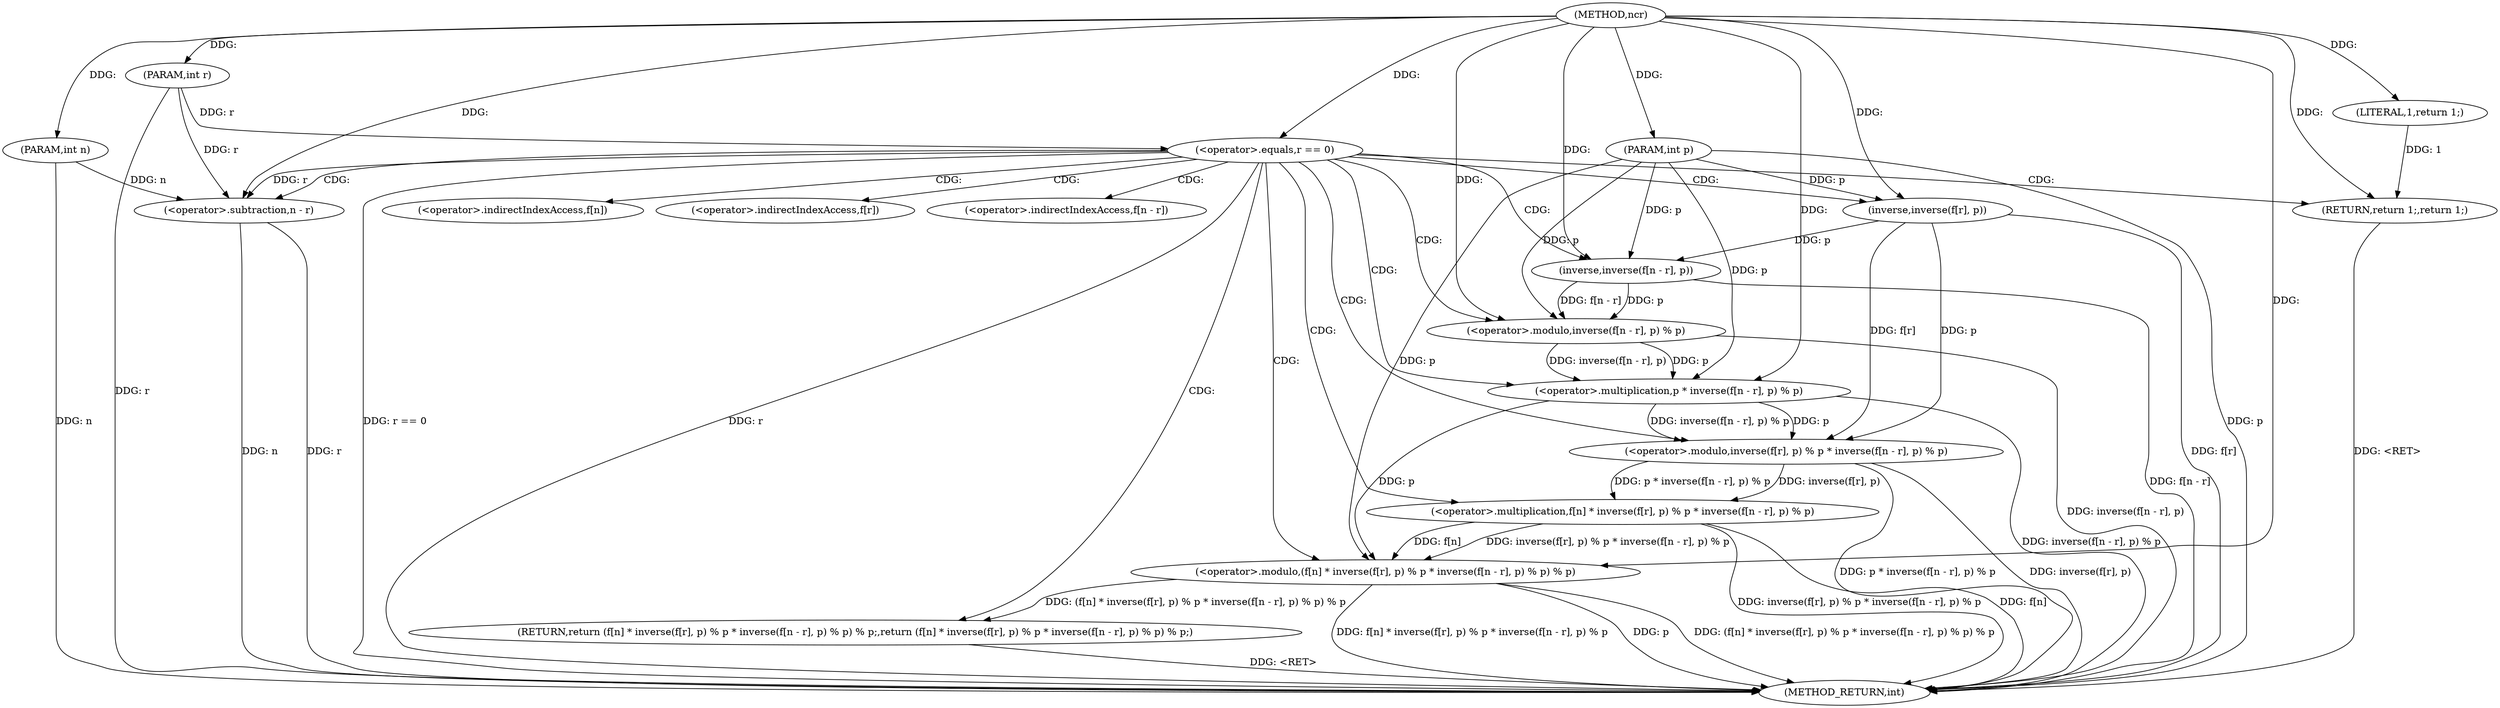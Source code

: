 digraph "ncr" {  
"1000331" [label = "(METHOD,ncr)" ]
"1000366" [label = "(METHOD_RETURN,int)" ]
"1000332" [label = "(PARAM,int n)" ]
"1000333" [label = "(PARAM,int r)" ]
"1000334" [label = "(PARAM,int p)" ]
"1000342" [label = "(RETURN,return (f[n] * inverse(f[r], p) % p * inverse(f[n - r], p) % p) % p;,return (f[n] * inverse(f[r], p) % p * inverse(f[n - r], p) % p) % p;)" ]
"1000337" [label = "(<operator>.equals,r == 0)" ]
"1000340" [label = "(RETURN,return 1;,return 1;)" ]
"1000343" [label = "(<operator>.modulo,(f[n] * inverse(f[r], p) % p * inverse(f[n - r], p) % p) % p)" ]
"1000341" [label = "(LITERAL,1,return 1;)" ]
"1000344" [label = "(<operator>.multiplication,f[n] * inverse(f[r], p) % p * inverse(f[n - r], p) % p)" ]
"1000348" [label = "(<operator>.modulo,inverse(f[r], p) % p * inverse(f[n - r], p) % p)" ]
"1000349" [label = "(inverse,inverse(f[r], p))" ]
"1000354" [label = "(<operator>.multiplication,p * inverse(f[n - r], p) % p)" ]
"1000356" [label = "(<operator>.modulo,inverse(f[n - r], p) % p)" ]
"1000357" [label = "(inverse,inverse(f[n - r], p))" ]
"1000360" [label = "(<operator>.subtraction,n - r)" ]
"1000345" [label = "(<operator>.indirectIndexAccess,f[n])" ]
"1000350" [label = "(<operator>.indirectIndexAccess,f[r])" ]
"1000358" [label = "(<operator>.indirectIndexAccess,f[n - r])" ]
  "1000340" -> "1000366"  [ label = "DDG: <RET>"] 
  "1000332" -> "1000366"  [ label = "DDG: n"] 
  "1000333" -> "1000366"  [ label = "DDG: r"] 
  "1000334" -> "1000366"  [ label = "DDG: p"] 
  "1000337" -> "1000366"  [ label = "DDG: r"] 
  "1000337" -> "1000366"  [ label = "DDG: r == 0"] 
  "1000344" -> "1000366"  [ label = "DDG: f[n]"] 
  "1000349" -> "1000366"  [ label = "DDG: f[r]"] 
  "1000348" -> "1000366"  [ label = "DDG: inverse(f[r], p)"] 
  "1000360" -> "1000366"  [ label = "DDG: n"] 
  "1000360" -> "1000366"  [ label = "DDG: r"] 
  "1000357" -> "1000366"  [ label = "DDG: f[n - r]"] 
  "1000356" -> "1000366"  [ label = "DDG: inverse(f[n - r], p)"] 
  "1000354" -> "1000366"  [ label = "DDG: inverse(f[n - r], p) % p"] 
  "1000348" -> "1000366"  [ label = "DDG: p * inverse(f[n - r], p) % p"] 
  "1000344" -> "1000366"  [ label = "DDG: inverse(f[r], p) % p * inverse(f[n - r], p) % p"] 
  "1000343" -> "1000366"  [ label = "DDG: f[n] * inverse(f[r], p) % p * inverse(f[n - r], p) % p"] 
  "1000343" -> "1000366"  [ label = "DDG: p"] 
  "1000343" -> "1000366"  [ label = "DDG: (f[n] * inverse(f[r], p) % p * inverse(f[n - r], p) % p) % p"] 
  "1000342" -> "1000366"  [ label = "DDG: <RET>"] 
  "1000331" -> "1000332"  [ label = "DDG: "] 
  "1000331" -> "1000333"  [ label = "DDG: "] 
  "1000331" -> "1000334"  [ label = "DDG: "] 
  "1000343" -> "1000342"  [ label = "DDG: (f[n] * inverse(f[r], p) % p * inverse(f[n - r], p) % p) % p"] 
  "1000341" -> "1000340"  [ label = "DDG: 1"] 
  "1000331" -> "1000340"  [ label = "DDG: "] 
  "1000333" -> "1000337"  [ label = "DDG: r"] 
  "1000331" -> "1000337"  [ label = "DDG: "] 
  "1000331" -> "1000341"  [ label = "DDG: "] 
  "1000344" -> "1000343"  [ label = "DDG: f[n]"] 
  "1000344" -> "1000343"  [ label = "DDG: inverse(f[r], p) % p * inverse(f[n - r], p) % p"] 
  "1000354" -> "1000343"  [ label = "DDG: p"] 
  "1000334" -> "1000343"  [ label = "DDG: p"] 
  "1000331" -> "1000343"  [ label = "DDG: "] 
  "1000348" -> "1000344"  [ label = "DDG: p * inverse(f[n - r], p) % p"] 
  "1000348" -> "1000344"  [ label = "DDG: inverse(f[r], p)"] 
  "1000349" -> "1000348"  [ label = "DDG: p"] 
  "1000349" -> "1000348"  [ label = "DDG: f[r]"] 
  "1000354" -> "1000348"  [ label = "DDG: inverse(f[n - r], p) % p"] 
  "1000354" -> "1000348"  [ label = "DDG: p"] 
  "1000334" -> "1000349"  [ label = "DDG: p"] 
  "1000331" -> "1000349"  [ label = "DDG: "] 
  "1000356" -> "1000354"  [ label = "DDG: p"] 
  "1000334" -> "1000354"  [ label = "DDG: p"] 
  "1000331" -> "1000354"  [ label = "DDG: "] 
  "1000356" -> "1000354"  [ label = "DDG: inverse(f[n - r], p)"] 
  "1000357" -> "1000356"  [ label = "DDG: p"] 
  "1000357" -> "1000356"  [ label = "DDG: f[n - r]"] 
  "1000334" -> "1000356"  [ label = "DDG: p"] 
  "1000331" -> "1000356"  [ label = "DDG: "] 
  "1000349" -> "1000357"  [ label = "DDG: p"] 
  "1000334" -> "1000357"  [ label = "DDG: p"] 
  "1000331" -> "1000357"  [ label = "DDG: "] 
  "1000332" -> "1000360"  [ label = "DDG: n"] 
  "1000331" -> "1000360"  [ label = "DDG: "] 
  "1000337" -> "1000360"  [ label = "DDG: r"] 
  "1000333" -> "1000360"  [ label = "DDG: r"] 
  "1000337" -> "1000356"  [ label = "CDG: "] 
  "1000337" -> "1000357"  [ label = "CDG: "] 
  "1000337" -> "1000342"  [ label = "CDG: "] 
  "1000337" -> "1000350"  [ label = "CDG: "] 
  "1000337" -> "1000340"  [ label = "CDG: "] 
  "1000337" -> "1000358"  [ label = "CDG: "] 
  "1000337" -> "1000343"  [ label = "CDG: "] 
  "1000337" -> "1000344"  [ label = "CDG: "] 
  "1000337" -> "1000348"  [ label = "CDG: "] 
  "1000337" -> "1000345"  [ label = "CDG: "] 
  "1000337" -> "1000360"  [ label = "CDG: "] 
  "1000337" -> "1000354"  [ label = "CDG: "] 
  "1000337" -> "1000349"  [ label = "CDG: "] 
}
